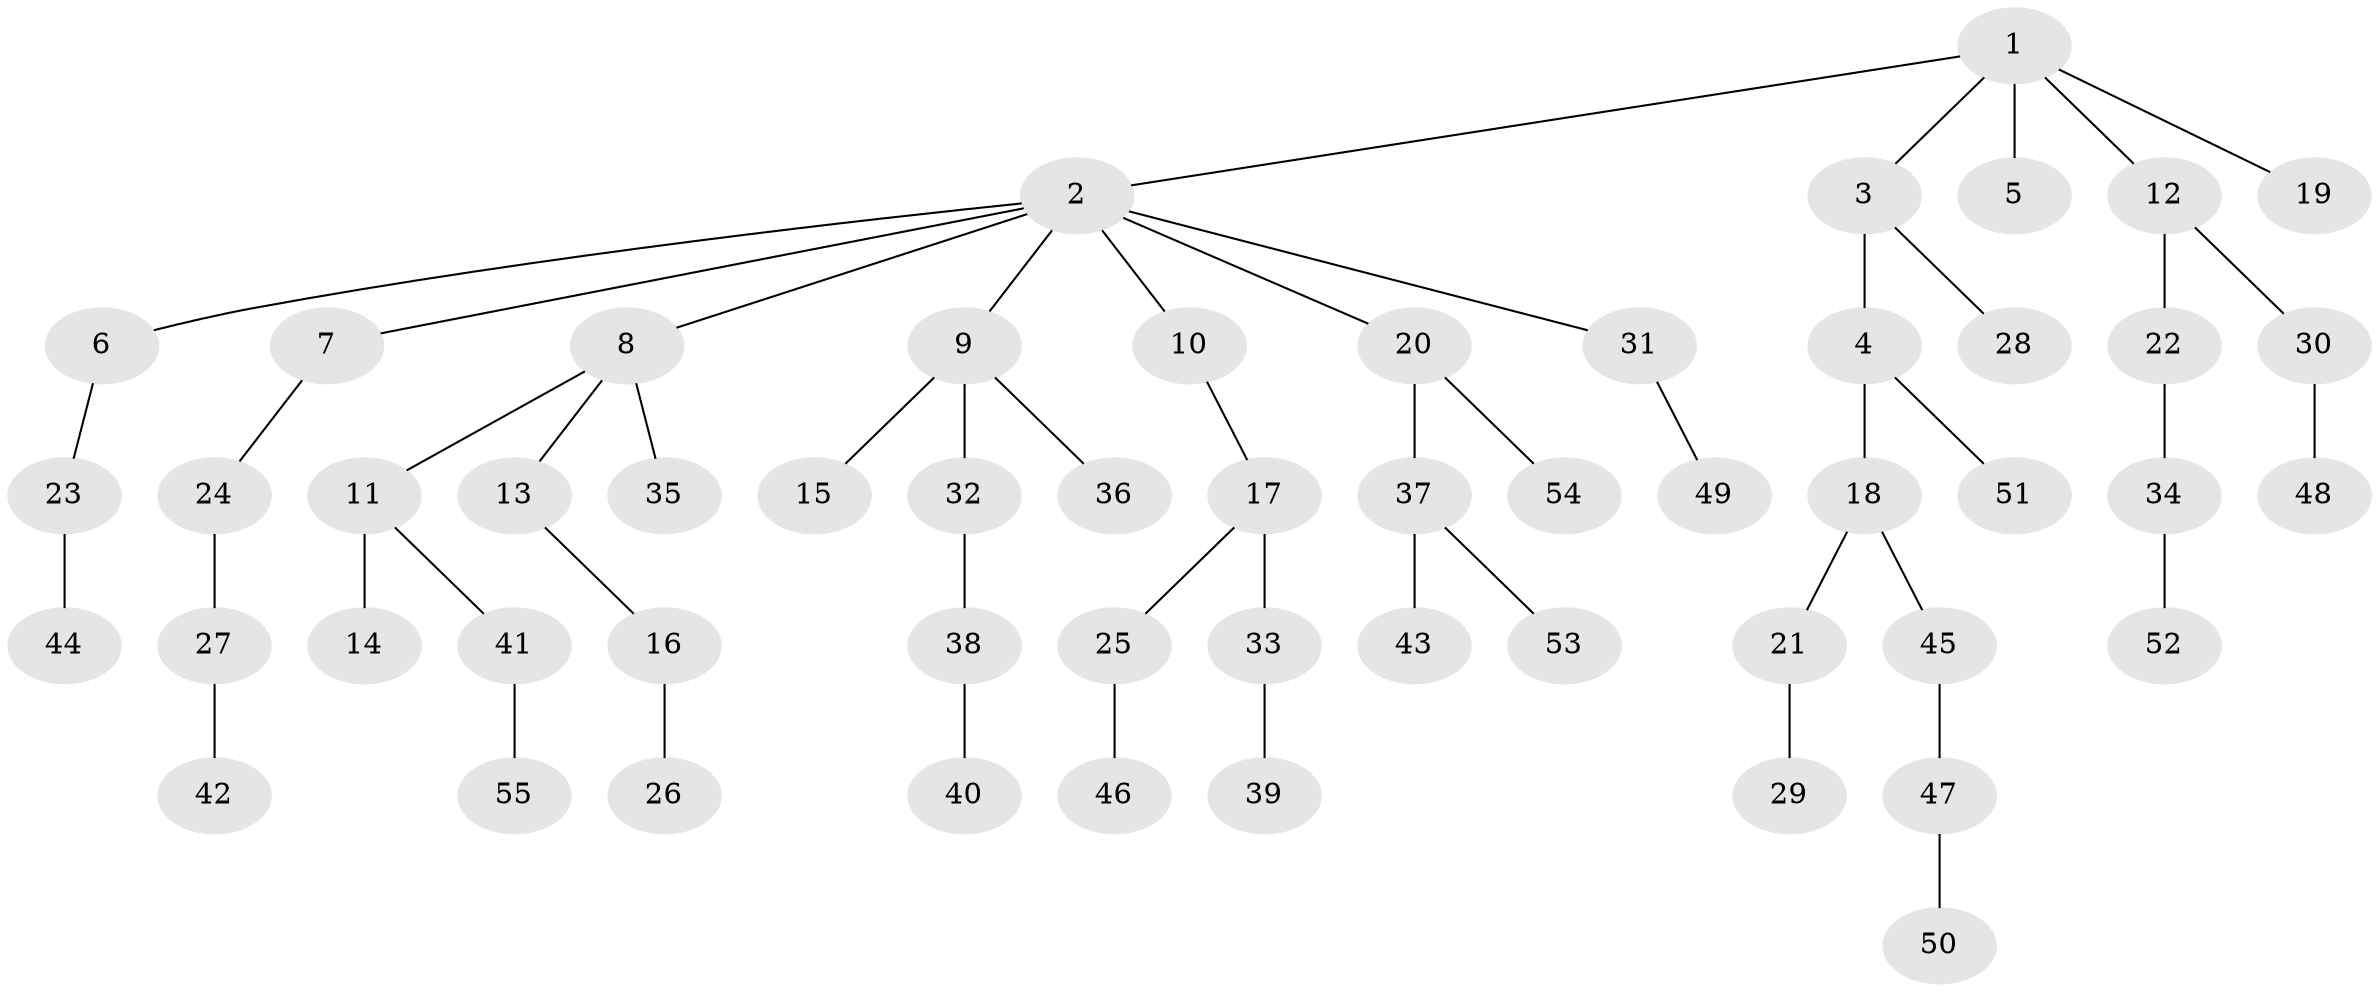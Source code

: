 // original degree distribution, {3: 0.16058394160583941, 9: 0.0072992700729927005, 5: 0.021897810218978103, 2: 0.23357664233576642, 4: 0.0948905109489051, 1: 0.48175182481751827}
// Generated by graph-tools (version 1.1) at 2025/51/03/04/25 22:51:57]
// undirected, 55 vertices, 54 edges
graph export_dot {
  node [color=gray90,style=filled];
  1;
  2;
  3;
  4;
  5;
  6;
  7;
  8;
  9;
  10;
  11;
  12;
  13;
  14;
  15;
  16;
  17;
  18;
  19;
  20;
  21;
  22;
  23;
  24;
  25;
  26;
  27;
  28;
  29;
  30;
  31;
  32;
  33;
  34;
  35;
  36;
  37;
  38;
  39;
  40;
  41;
  42;
  43;
  44;
  45;
  46;
  47;
  48;
  49;
  50;
  51;
  52;
  53;
  54;
  55;
  1 -- 2 [weight=1.0];
  1 -- 3 [weight=1.0];
  1 -- 5 [weight=1.0];
  1 -- 12 [weight=1.0];
  1 -- 19 [weight=1.0];
  2 -- 6 [weight=1.0];
  2 -- 7 [weight=1.0];
  2 -- 8 [weight=1.0];
  2 -- 9 [weight=1.0];
  2 -- 10 [weight=1.0];
  2 -- 20 [weight=1.0];
  2 -- 31 [weight=1.0];
  3 -- 4 [weight=2.0];
  3 -- 28 [weight=1.0];
  4 -- 18 [weight=1.0];
  4 -- 51 [weight=1.0];
  6 -- 23 [weight=1.0];
  7 -- 24 [weight=1.0];
  8 -- 11 [weight=1.0];
  8 -- 13 [weight=1.0];
  8 -- 35 [weight=1.0];
  9 -- 15 [weight=2.0];
  9 -- 32 [weight=2.0];
  9 -- 36 [weight=1.0];
  10 -- 17 [weight=1.0];
  11 -- 14 [weight=1.0];
  11 -- 41 [weight=1.0];
  12 -- 22 [weight=1.0];
  12 -- 30 [weight=1.0];
  13 -- 16 [weight=1.0];
  16 -- 26 [weight=1.0];
  17 -- 25 [weight=1.0];
  17 -- 33 [weight=1.0];
  18 -- 21 [weight=1.0];
  18 -- 45 [weight=1.0];
  20 -- 37 [weight=1.0];
  20 -- 54 [weight=1.0];
  21 -- 29 [weight=4.0];
  22 -- 34 [weight=1.0];
  23 -- 44 [weight=1.0];
  24 -- 27 [weight=1.0];
  25 -- 46 [weight=1.0];
  27 -- 42 [weight=1.0];
  30 -- 48 [weight=1.0];
  31 -- 49 [weight=1.0];
  32 -- 38 [weight=1.0];
  33 -- 39 [weight=1.0];
  34 -- 52 [weight=1.0];
  37 -- 43 [weight=1.0];
  37 -- 53 [weight=1.0];
  38 -- 40 [weight=1.0];
  41 -- 55 [weight=1.0];
  45 -- 47 [weight=1.0];
  47 -- 50 [weight=1.0];
}
